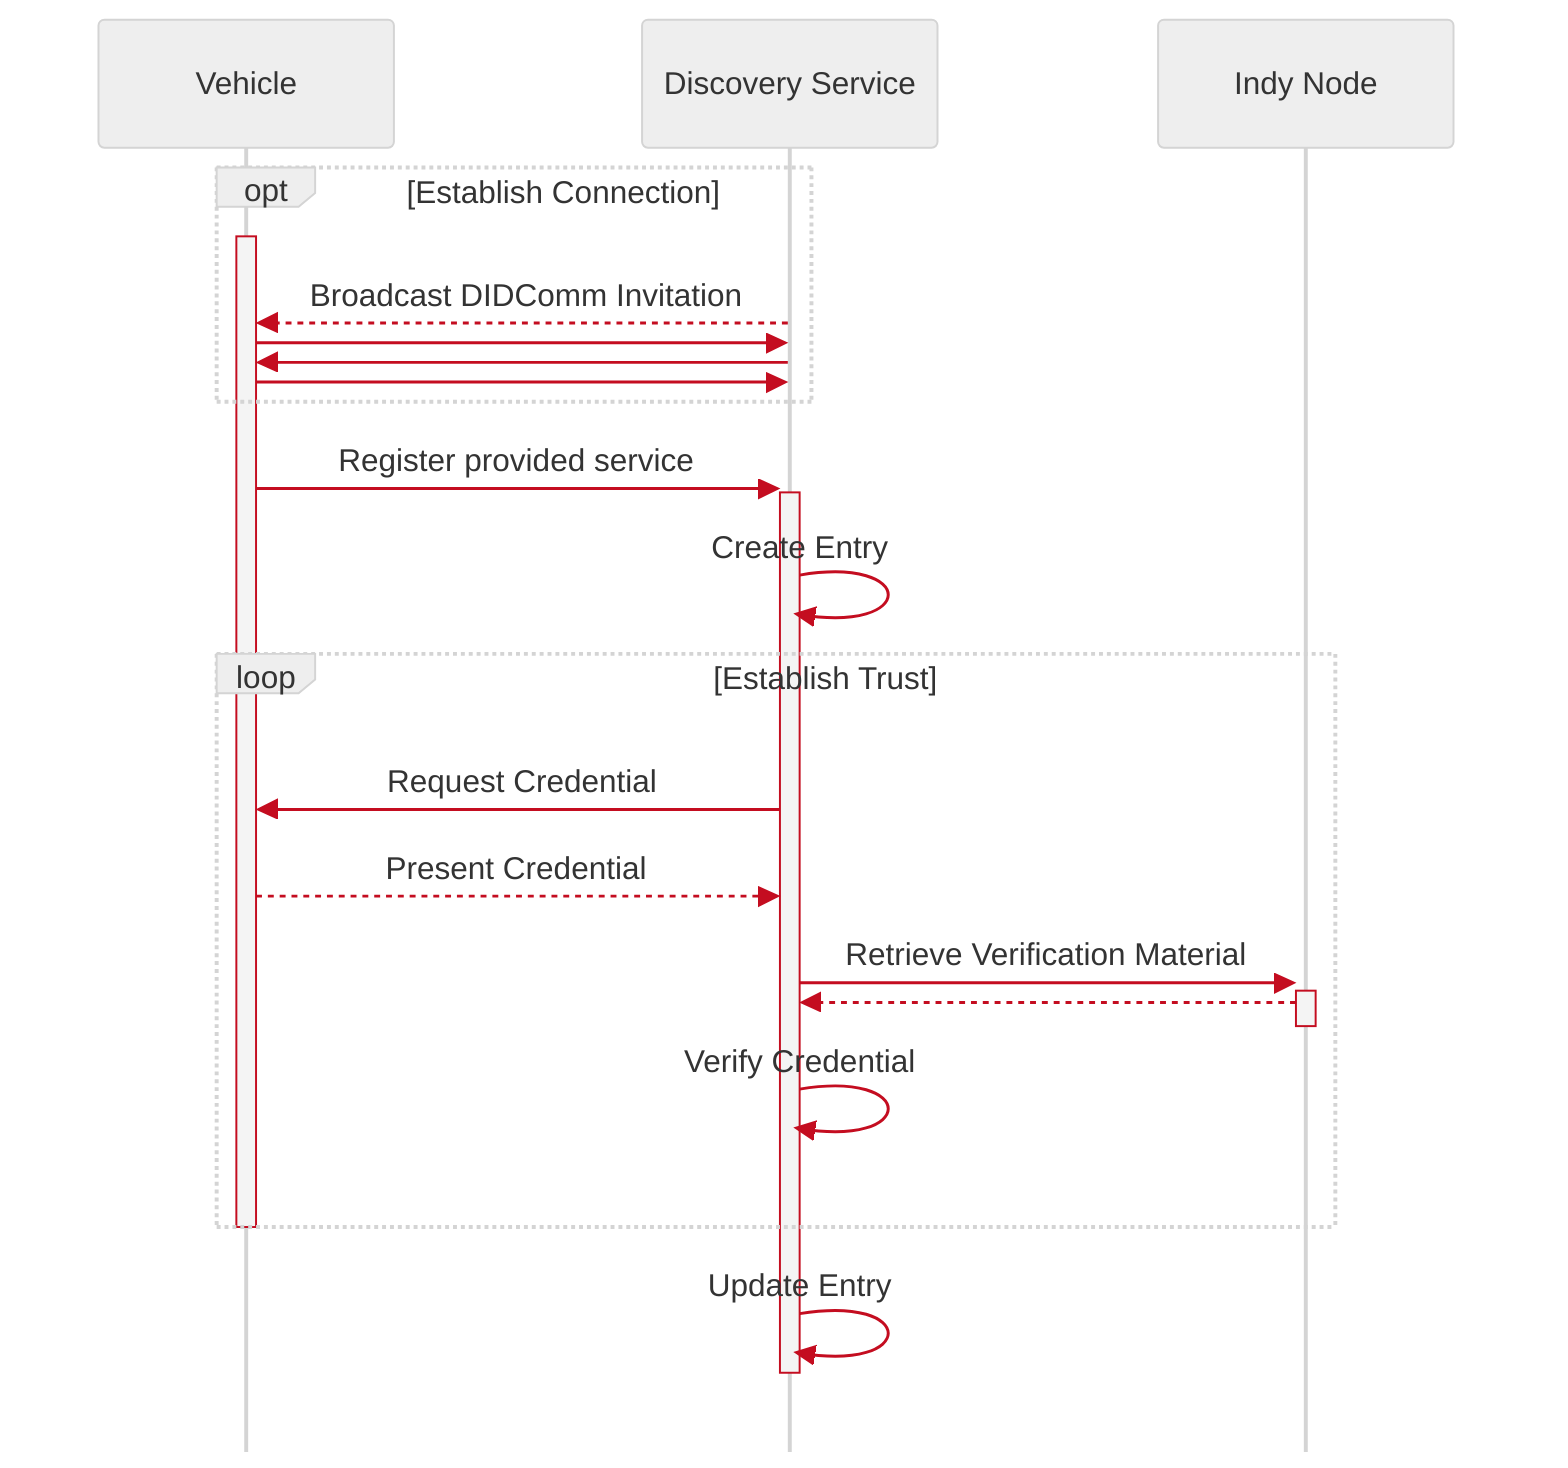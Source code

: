 ---
config:
  mirrorActors: false
---
%%{init: {
  "theme": "neutral",
  "themeVariables": {
    "xactorTextColor": "#C40D20",
    "signalColor": "#C40D20",
    "xsignalTextColor": "#C40D20",
    "activationBorderColor": "#C40D20"
  }
}}%%
sequenceDiagram
    participant truck as Vehicle
    participant discovery as Discovery Service
    participant indy as Indy Node

    opt Establish Connection
    activate truck
        discovery-->>truck: Broadcast DIDComm Invitation
        truck->>discovery: 
        discovery->>truck: 
        truck->>discovery: 
    end

    truck->>+discovery: Register provided service
    discovery->>discovery: Create Entry

    loop Establish Trust
        discovery->>truck: Request Credential
        truck-->>discovery: Present Credential
        discovery->>+indy: Retrieve Verification Material
        indy-->>-discovery: 
        discovery->>discovery: Verify Credential
    end
    
    deactivate truck
    
    discovery->>discovery: Update Entry
    
    deactivate discovery